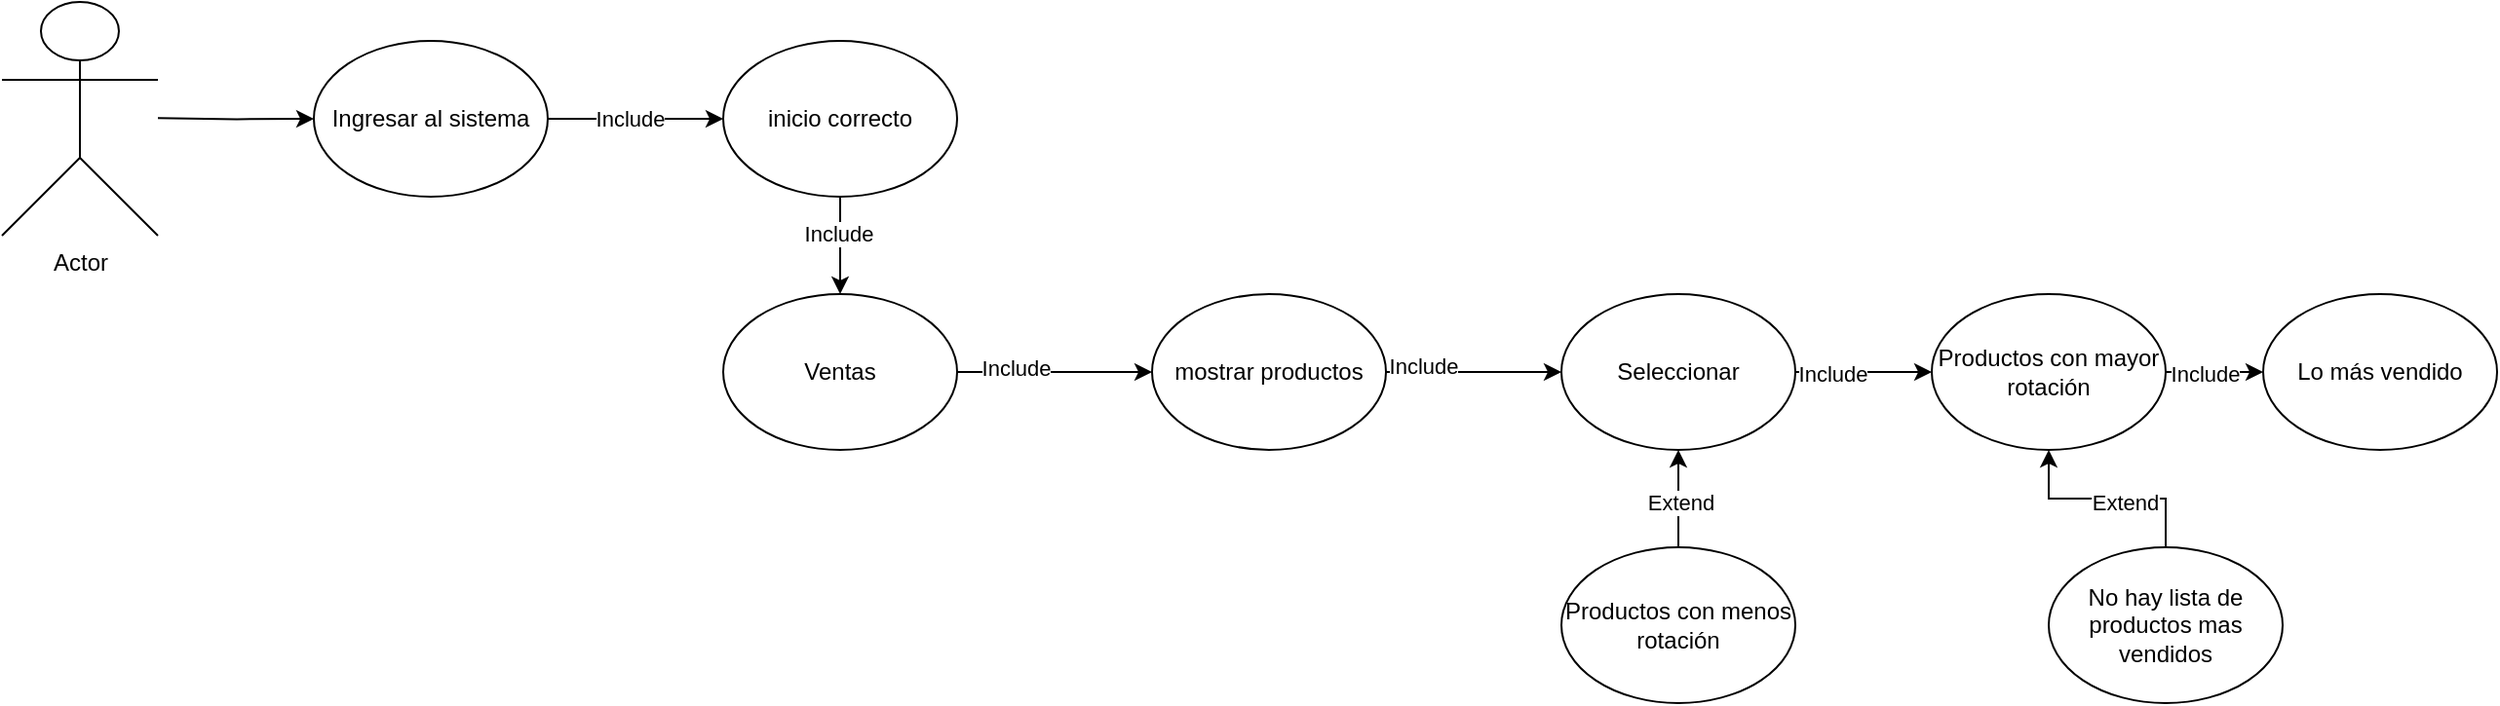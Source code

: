 <mxfile version="24.7.10">
  <diagram name="Página-1" id="Y95fOexm30m8rXpeWCFN">
    <mxGraphModel dx="366" dy="375" grid="1" gridSize="10" guides="1" tooltips="1" connect="1" arrows="1" fold="1" page="1" pageScale="1" pageWidth="827" pageHeight="1169" math="0" shadow="0">
      <root>
        <mxCell id="0" />
        <mxCell id="1" parent="0" />
        <mxCell id="LCJrgPmWGPXQdXsgmjc4-1" value="Actor" style="shape=umlActor;verticalLabelPosition=bottom;verticalAlign=top;html=1;outlineConnect=0;" vertex="1" parent="1">
          <mxGeometry x="400" y="200" width="80" height="120" as="geometry" />
        </mxCell>
        <mxCell id="LCJrgPmWGPXQdXsgmjc4-9" style="edgeStyle=orthogonalEdgeStyle;rounded=0;orthogonalLoop=1;jettySize=auto;html=1;exitX=1;exitY=0.5;exitDx=0;exitDy=0;entryX=0;entryY=0.5;entryDx=0;entryDy=0;" edge="1" parent="1" target="LCJrgPmWGPXQdXsgmjc4-24">
          <mxGeometry relative="1" as="geometry">
            <mxPoint x="560" y="259.67" as="targetPoint" />
            <mxPoint x="480" y="259.67" as="sourcePoint" />
          </mxGeometry>
        </mxCell>
        <mxCell id="LCJrgPmWGPXQdXsgmjc4-24" value="Ingresar al sistema" style="ellipse;whiteSpace=wrap;html=1;" vertex="1" parent="1">
          <mxGeometry x="560" y="220" width="120" height="80" as="geometry" />
        </mxCell>
        <mxCell id="LCJrgPmWGPXQdXsgmjc4-25" value="" style="endArrow=classic;html=1;rounded=0;exitX=1;exitY=0.5;exitDx=0;exitDy=0;" edge="1" parent="1" source="LCJrgPmWGPXQdXsgmjc4-24">
          <mxGeometry relative="1" as="geometry">
            <mxPoint x="700" y="260" as="sourcePoint" />
            <mxPoint x="770" y="260" as="targetPoint" />
          </mxGeometry>
        </mxCell>
        <mxCell id="LCJrgPmWGPXQdXsgmjc4-26" value="Label" style="edgeLabel;resizable=0;html=1;;align=center;verticalAlign=middle;" connectable="0" vertex="1" parent="LCJrgPmWGPXQdXsgmjc4-25">
          <mxGeometry relative="1" as="geometry" />
        </mxCell>
        <mxCell id="LCJrgPmWGPXQdXsgmjc4-28" value="Include" style="edgeLabel;html=1;align=center;verticalAlign=middle;resizable=0;points=[];" vertex="1" connectable="0" parent="LCJrgPmWGPXQdXsgmjc4-25">
          <mxGeometry x="-0.07" relative="1" as="geometry">
            <mxPoint as="offset" />
          </mxGeometry>
        </mxCell>
        <mxCell id="LCJrgPmWGPXQdXsgmjc4-30" style="edgeStyle=orthogonalEdgeStyle;rounded=0;orthogonalLoop=1;jettySize=auto;html=1;entryX=0.5;entryY=0;entryDx=0;entryDy=0;" edge="1" parent="1" source="LCJrgPmWGPXQdXsgmjc4-27" target="LCJrgPmWGPXQdXsgmjc4-29">
          <mxGeometry relative="1" as="geometry" />
        </mxCell>
        <mxCell id="LCJrgPmWGPXQdXsgmjc4-39" value="Include" style="edgeLabel;html=1;align=center;verticalAlign=middle;resizable=0;points=[];" vertex="1" connectable="0" parent="LCJrgPmWGPXQdXsgmjc4-30">
          <mxGeometry x="-0.24" y="-1" relative="1" as="geometry">
            <mxPoint as="offset" />
          </mxGeometry>
        </mxCell>
        <mxCell id="LCJrgPmWGPXQdXsgmjc4-27" value="inicio correcto" style="ellipse;whiteSpace=wrap;html=1;" vertex="1" parent="1">
          <mxGeometry x="770" y="220" width="120" height="80" as="geometry" />
        </mxCell>
        <mxCell id="LCJrgPmWGPXQdXsgmjc4-32" style="edgeStyle=orthogonalEdgeStyle;rounded=0;orthogonalLoop=1;jettySize=auto;html=1;entryX=0;entryY=0.5;entryDx=0;entryDy=0;" edge="1" parent="1" source="LCJrgPmWGPXQdXsgmjc4-29" target="LCJrgPmWGPXQdXsgmjc4-31">
          <mxGeometry relative="1" as="geometry" />
        </mxCell>
        <mxCell id="LCJrgPmWGPXQdXsgmjc4-40" value="Include" style="edgeLabel;html=1;align=center;verticalAlign=middle;resizable=0;points=[];" vertex="1" connectable="0" parent="LCJrgPmWGPXQdXsgmjc4-32">
          <mxGeometry x="-0.409" y="2" relative="1" as="geometry">
            <mxPoint as="offset" />
          </mxGeometry>
        </mxCell>
        <mxCell id="LCJrgPmWGPXQdXsgmjc4-29" value="Ventas" style="ellipse;whiteSpace=wrap;html=1;" vertex="1" parent="1">
          <mxGeometry x="770" y="350" width="120" height="80" as="geometry" />
        </mxCell>
        <mxCell id="LCJrgPmWGPXQdXsgmjc4-34" style="edgeStyle=orthogonalEdgeStyle;rounded=0;orthogonalLoop=1;jettySize=auto;html=1;entryX=0;entryY=0.5;entryDx=0;entryDy=0;" edge="1" parent="1" source="LCJrgPmWGPXQdXsgmjc4-31" target="LCJrgPmWGPXQdXsgmjc4-33">
          <mxGeometry relative="1" as="geometry" />
        </mxCell>
        <mxCell id="LCJrgPmWGPXQdXsgmjc4-41" value="Include" style="edgeLabel;html=1;align=center;verticalAlign=middle;resizable=0;points=[];" vertex="1" connectable="0" parent="LCJrgPmWGPXQdXsgmjc4-34">
          <mxGeometry x="-0.573" y="3" relative="1" as="geometry">
            <mxPoint as="offset" />
          </mxGeometry>
        </mxCell>
        <mxCell id="LCJrgPmWGPXQdXsgmjc4-31" value="mostrar productos" style="ellipse;whiteSpace=wrap;html=1;" vertex="1" parent="1">
          <mxGeometry x="990" y="350" width="120" height="80" as="geometry" />
        </mxCell>
        <mxCell id="LCJrgPmWGPXQdXsgmjc4-38" style="edgeStyle=orthogonalEdgeStyle;rounded=0;orthogonalLoop=1;jettySize=auto;html=1;entryX=0;entryY=0.5;entryDx=0;entryDy=0;" edge="1" parent="1" source="LCJrgPmWGPXQdXsgmjc4-33" target="LCJrgPmWGPXQdXsgmjc4-37">
          <mxGeometry relative="1" as="geometry" />
        </mxCell>
        <mxCell id="LCJrgPmWGPXQdXsgmjc4-43" value="Include" style="edgeLabel;html=1;align=center;verticalAlign=middle;resizable=0;points=[];" vertex="1" connectable="0" parent="LCJrgPmWGPXQdXsgmjc4-38">
          <mxGeometry x="-0.455" y="-1" relative="1" as="geometry">
            <mxPoint as="offset" />
          </mxGeometry>
        </mxCell>
        <mxCell id="LCJrgPmWGPXQdXsgmjc4-33" value="Seleccionar" style="ellipse;whiteSpace=wrap;html=1;" vertex="1" parent="1">
          <mxGeometry x="1200" y="350" width="120" height="80" as="geometry" />
        </mxCell>
        <mxCell id="LCJrgPmWGPXQdXsgmjc4-36" style="edgeStyle=orthogonalEdgeStyle;rounded=0;orthogonalLoop=1;jettySize=auto;html=1;entryX=0.5;entryY=1;entryDx=0;entryDy=0;" edge="1" parent="1" source="LCJrgPmWGPXQdXsgmjc4-35" target="LCJrgPmWGPXQdXsgmjc4-33">
          <mxGeometry relative="1" as="geometry" />
        </mxCell>
        <mxCell id="LCJrgPmWGPXQdXsgmjc4-42" value="Extend" style="edgeLabel;html=1;align=center;verticalAlign=middle;resizable=0;points=[];" vertex="1" connectable="0" parent="LCJrgPmWGPXQdXsgmjc4-36">
          <mxGeometry x="-0.08" y="-1" relative="1" as="geometry">
            <mxPoint as="offset" />
          </mxGeometry>
        </mxCell>
        <mxCell id="LCJrgPmWGPXQdXsgmjc4-35" value="Productos con menos rotación" style="ellipse;whiteSpace=wrap;html=1;" vertex="1" parent="1">
          <mxGeometry x="1200" y="480" width="120" height="80" as="geometry" />
        </mxCell>
        <mxCell id="LCJrgPmWGPXQdXsgmjc4-45" style="edgeStyle=orthogonalEdgeStyle;rounded=0;orthogonalLoop=1;jettySize=auto;html=1;entryX=0;entryY=0.5;entryDx=0;entryDy=0;" edge="1" parent="1" source="LCJrgPmWGPXQdXsgmjc4-37" target="LCJrgPmWGPXQdXsgmjc4-44">
          <mxGeometry relative="1" as="geometry" />
        </mxCell>
        <mxCell id="LCJrgPmWGPXQdXsgmjc4-46" value="Include" style="edgeLabel;html=1;align=center;verticalAlign=middle;resizable=0;points=[];" vertex="1" connectable="0" parent="LCJrgPmWGPXQdXsgmjc4-45">
          <mxGeometry x="-0.227" y="-1" relative="1" as="geometry">
            <mxPoint as="offset" />
          </mxGeometry>
        </mxCell>
        <mxCell id="LCJrgPmWGPXQdXsgmjc4-37" value="Productos con mayor rotación" style="ellipse;whiteSpace=wrap;html=1;" vertex="1" parent="1">
          <mxGeometry x="1390" y="350" width="120" height="80" as="geometry" />
        </mxCell>
        <mxCell id="LCJrgPmWGPXQdXsgmjc4-44" value="Lo más vendido" style="ellipse;whiteSpace=wrap;html=1;" vertex="1" parent="1">
          <mxGeometry x="1560" y="350" width="120" height="80" as="geometry" />
        </mxCell>
        <mxCell id="LCJrgPmWGPXQdXsgmjc4-48" style="edgeStyle=orthogonalEdgeStyle;rounded=0;orthogonalLoop=1;jettySize=auto;html=1;entryX=0.5;entryY=1;entryDx=0;entryDy=0;" edge="1" parent="1" source="LCJrgPmWGPXQdXsgmjc4-47" target="LCJrgPmWGPXQdXsgmjc4-37">
          <mxGeometry relative="1" as="geometry" />
        </mxCell>
        <mxCell id="LCJrgPmWGPXQdXsgmjc4-49" value="Extend" style="edgeLabel;html=1;align=center;verticalAlign=middle;resizable=0;points=[];" vertex="1" connectable="0" parent="LCJrgPmWGPXQdXsgmjc4-48">
          <mxGeometry x="-0.165" y="2" relative="1" as="geometry">
            <mxPoint as="offset" />
          </mxGeometry>
        </mxCell>
        <mxCell id="LCJrgPmWGPXQdXsgmjc4-47" value="No hay lista de productos mas vendidos" style="ellipse;whiteSpace=wrap;html=1;" vertex="1" parent="1">
          <mxGeometry x="1450" y="480" width="120" height="80" as="geometry" />
        </mxCell>
      </root>
    </mxGraphModel>
  </diagram>
</mxfile>
